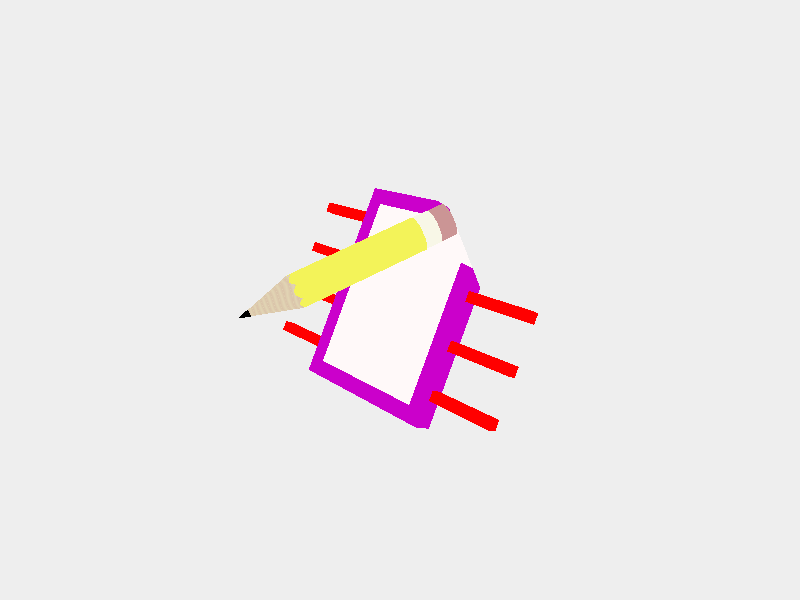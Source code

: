 //
// Gate Logo
// by Jeffery P. Hansen
//

//global_settings { assumed_gamma 2.2 }

#include "shapes.inc"
#include "chars.inc"
#include "colors.inc"
#include "textures.inc"
#include "woods.inc"
#include "metals.inc"

#declare Text_Text =
  texture {
    pigment { rgb <0.05, 0.05, 0.05>  }
    finish {
      specular 0.15
      ambient 0.5
    }
  }

#declare Chip_Text =
  texture {
    pigment { rgb <.6,0,.6>  }
    finish {
//      metallic
      specular 0.2
//      roughness 0.1
      ambient 0.5
//      diffuse 0.2
//      reflection .2
    }
  }

#declare Erase_Text =
  texture {
    pigment { rgb <.6,.3,.3>  }
    finish {
      specular 0
      roughness 0.3
      ambient 0.2
    }
  }

#declare Yellow_Paint =
  texture {
    pigment { rgb <.9,0.9,0.1>  }
    finish {
      specular 0.2
      ambient 0.1
    }
  }

#declare Pin_Text =
  texture {
    pigment { rgb <1,0,0>  }
    finish {
      metallic
      specular 1
//      roughness 0.1
//      ambient 0.2
//      diffuse 0.2
      reflection .2
    }
  }

#declare Paper_Text =
  texture {
    pigment { rgb <1,0.95,0.95>  }
    finish {
      specular 0.1
      roughness 0.1
      ambient 0.2
      diffuse 0.2
    }
  }

#declare Pencil =
  union {
    #local L = 1.7;
    #local R = 0.15;
    #local Q = 0.03;
    #local X = 10;
    #local D = 0.5;
    #local E = 0.3;
    intersection {
      intersection {
        box { <0,-R,-R>, <L,R,R> }
        object { box { <0,-R,-R>, <L,R,R> } rotate 45*x }
        texture { Yellow_Paint }
      }
      object { cone { <0.0,0,0> , 0, <D*X, 0, 0>, R*X} texture { T_Wood3} }
    }
    intersection {
      object { cylinder { 0*x, L*x, Q } }
      object { cone { <-0.01,0,0> , 0, <D*X, 0, 0>, R*X} }
    }
    object { cylinder { L*x, (L+E)*x, R } texture { Erase_Text } }
    object { cylinder { L*x, (L+E/2)*x, 1.01*R } texture { T_Silver_1A } }
  }

#declare Chip =
  union {
    #local W = 0.75;
    #local H = 1.0;
    #local D = 0.1;
    #local T = 0.15;

    intersection {
      box { <-W,-D,-H>, <W, D, H> }
      box { <-(W-T),-2*D,-(H-T)>, <W-T, 2*D, H-T> inverse }
      plane { x, 0 rotate -45*y translate <1.1,1.1,0> }
      texture { Chip_Text }
    }
    intersection {
      object { box { <-(W-T),-D,-(H-T)>, <W-T,D,H-T> } }
      plane { x, 0 rotate -45*y translate <1.1,1.1,0> }
      texture { Paper_Text }
    }

    #local i = 0;
    #local PS = W - 0.05;
    #local Q = 0.3;
    #local PW = 0.05;
    #local PD = 0.05;
    #local L = 0.7;
    #while (i <= 2)
      #local Z = -1 + Q + (i/3.0)*(2-2*Q);
      box { <-PS,-PD,Z-PW>, <-(PS+L),PD,Z+PW> texture { Pin_Text } }
      box { <PS,-PD,Z-PW>, <PS+L,PD,Z+PW> texture { Pin_Text } }
      #local i = i + 1;
    #end

    #local Z = -1 + Q + (3/3.0)*(2-2*Q);
    box { <-PS,-PD,Z-PW>, <-(PS+L),PD,Z+PW> texture { Pin_Text } }

    rotate x*-90
  }

union {
  object { Chip }
  object { Pencil rotate -35*y rotate 60*z rotate 0*x translate <-0.4, -0.6, -1.4> }
  rotate y*40
  rotate z*-20
}


#declare CV = 0.85098039215686274509;
  sky_sphere {
    pigment {
      colour red CV green CV blue CV
    }
  }


//
// Where are we anyway?
//
camera {
  location  <0.0, 0.0, -5.8>
  look_at <0.0, 0.0,  0.0>
}

light_source {
  <-20.0, 10.0, -30>
  colour White *5
}
